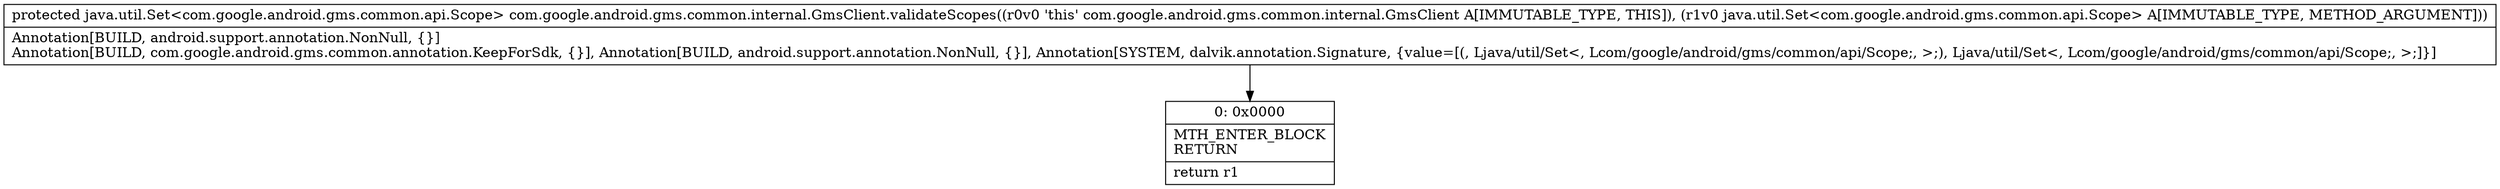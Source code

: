 digraph "CFG forcom.google.android.gms.common.internal.GmsClient.validateScopes(Ljava\/util\/Set;)Ljava\/util\/Set;" {
Node_0 [shape=record,label="{0\:\ 0x0000|MTH_ENTER_BLOCK\lRETURN\l|return r1\l}"];
MethodNode[shape=record,label="{protected java.util.Set\<com.google.android.gms.common.api.Scope\> com.google.android.gms.common.internal.GmsClient.validateScopes((r0v0 'this' com.google.android.gms.common.internal.GmsClient A[IMMUTABLE_TYPE, THIS]), (r1v0 java.util.Set\<com.google.android.gms.common.api.Scope\> A[IMMUTABLE_TYPE, METHOD_ARGUMENT]))  | Annotation[BUILD, android.support.annotation.NonNull, \{\}]\lAnnotation[BUILD, com.google.android.gms.common.annotation.KeepForSdk, \{\}], Annotation[BUILD, android.support.annotation.NonNull, \{\}], Annotation[SYSTEM, dalvik.annotation.Signature, \{value=[(, Ljava\/util\/Set\<, Lcom\/google\/android\/gms\/common\/api\/Scope;, \>;), Ljava\/util\/Set\<, Lcom\/google\/android\/gms\/common\/api\/Scope;, \>;]\}]\l}"];
MethodNode -> Node_0;
}

